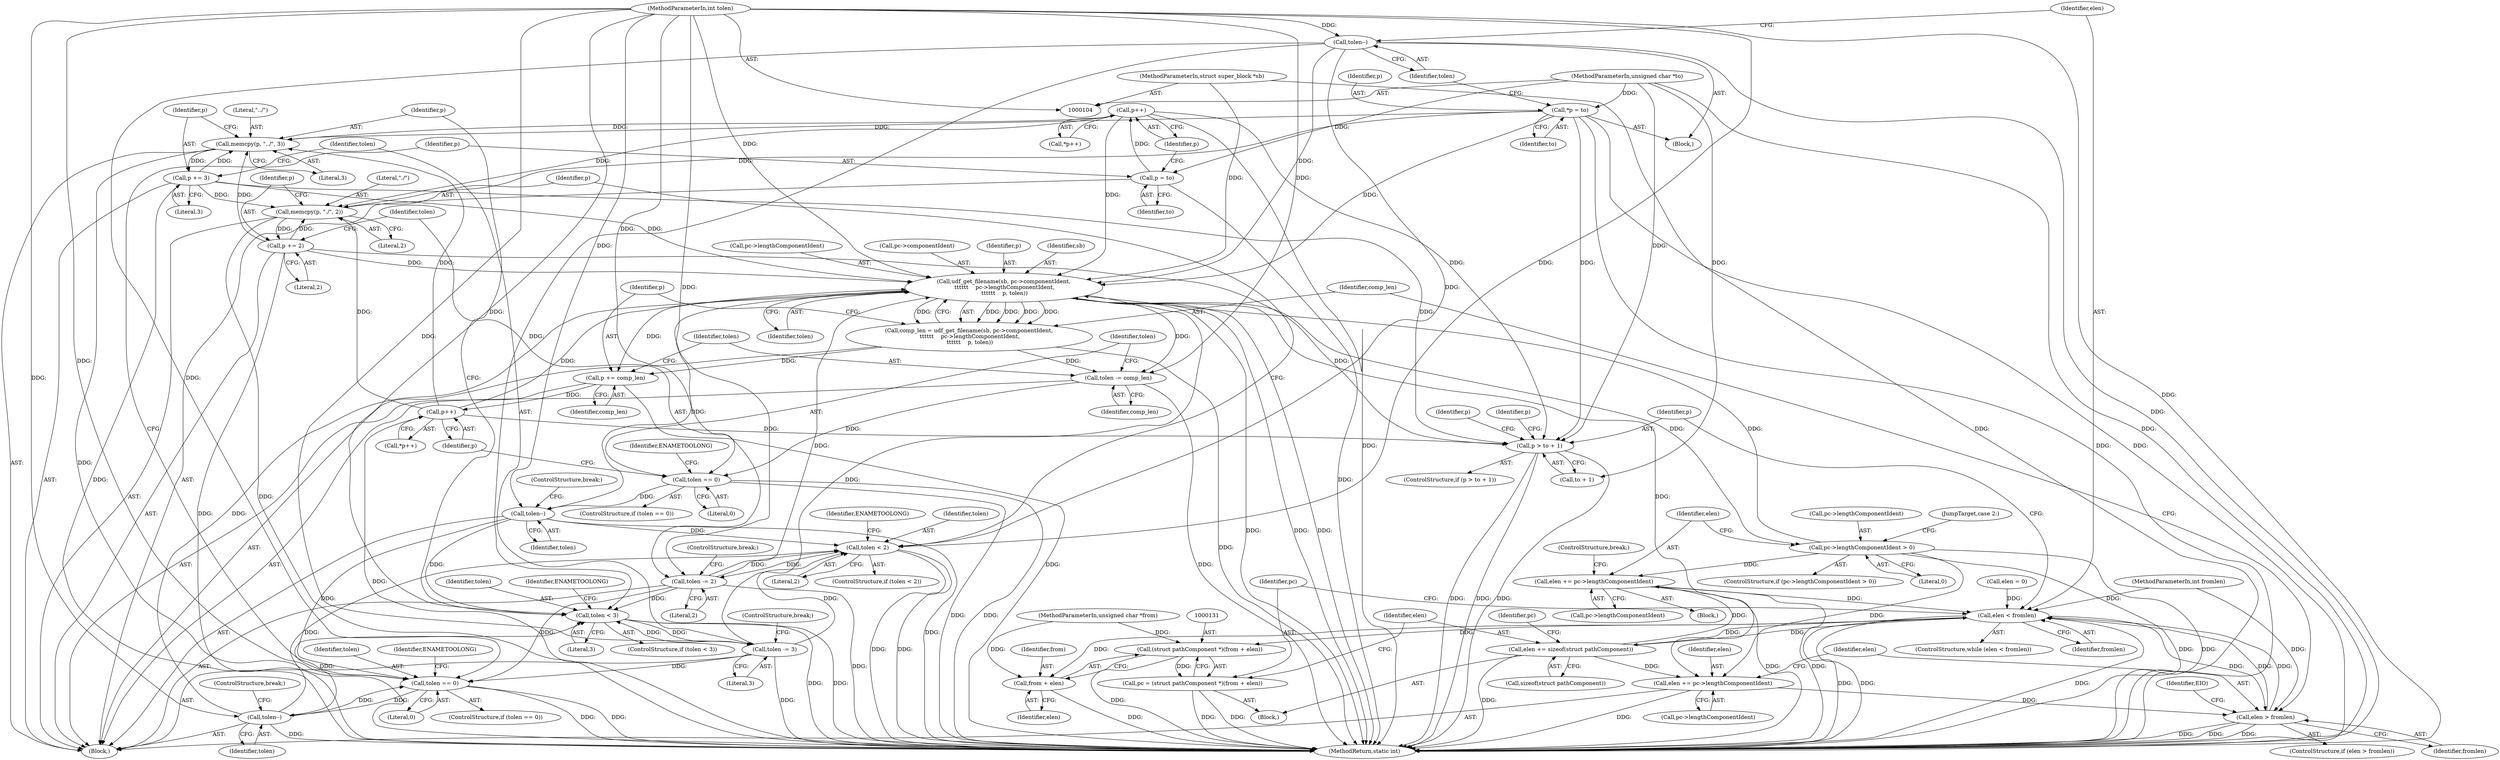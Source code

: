 digraph "0_linux_e237ec37ec154564f8690c5bd1795339955eeef9@API" {
"1000185" [label="(Call,memcpy(p, \"../\", 3))"];
"1000171" [label="(Call,p++)"];
"1000166" [label="(Call,p = to)"];
"1000108" [label="(MethodParameterIn,unsigned char *to)"];
"1000208" [label="(Call,p += 2)"];
"1000204" [label="(Call,memcpy(p, \"./\", 2))"];
"1000189" [label="(Call,p += 3)"];
"1000185" [label="(Call,memcpy(p, \"../\", 3))"];
"1000255" [label="(Call,p++)"];
"1000240" [label="(Call,p += comp_len)"];
"1000228" [label="(Call,comp_len = udf_get_filename(sb, pc->componentIdent,\n \t\t\t\t\t\t    pc->lengthComponentIdent,\n \t\t\t\t\t\t    p, tolen))"];
"1000230" [label="(Call,udf_get_filename(sb, pc->componentIdent,\n \t\t\t\t\t\t    pc->lengthComponentIdent,\n \t\t\t\t\t\t    p, tolen))"];
"1000105" [label="(MethodParameterIn,struct super_block *sb)"];
"1000146" [label="(Call,pc->lengthComponentIdent > 0)"];
"1000118" [label="(Call,*p = to)"];
"1000258" [label="(Call,tolen--)"];
"1000247" [label="(Call,tolen == 0)"];
"1000243" [label="(Call,tolen -= comp_len)"];
"1000109" [label="(MethodParameterIn,int tolen)"];
"1000211" [label="(Call,tolen -= 2)"];
"1000198" [label="(Call,tolen < 2)"];
"1000192" [label="(Call,tolen -= 3)"];
"1000179" [label="(Call,tolen < 3)"];
"1000121" [label="(Call,tolen--)"];
"1000174" [label="(Call,tolen--)"];
"1000160" [label="(Call,tolen == 0)"];
"1000152" [label="(Call,elen += pc->lengthComponentIdent)"];
"1000124" [label="(Call,elen < fromlen)"];
"1000130" [label="(Call,(struct pathComponent *)(from + elen))"];
"1000128" [label="(Call,pc = (struct pathComponent *)(from + elen))"];
"1000132" [label="(Call,from + elen)"];
"1000135" [label="(Call,elen += sizeof(struct pathComponent))"];
"1000216" [label="(Call,elen += pc->lengthComponentIdent)"];
"1000222" [label="(Call,elen > fromlen)"];
"1000262" [label="(Call,p > to + 1)"];
"1000281" [label="(MethodReturn,static int)"];
"1000244" [label="(Identifier,tolen)"];
"1000246" [label="(ControlStructure,if (tolen == 0))"];
"1000249" [label="(Literal,0)"];
"1000195" [label="(ControlStructure,break;)"];
"1000228" [label="(Call,comp_len = udf_get_filename(sb, pc->componentIdent,\n \t\t\t\t\t\t    pc->lengthComponentIdent,\n \t\t\t\t\t\t    p, tolen))"];
"1000180" [label="(Identifier,tolen)"];
"1000175" [label="(Identifier,tolen)"];
"1000105" [label="(MethodParameterIn,struct super_block *sb)"];
"1000153" [label="(Identifier,elen)"];
"1000235" [label="(Call,pc->lengthComponentIdent)"];
"1000123" [label="(ControlStructure,while (elen < fromlen))"];
"1000258" [label="(Call,tolen--)"];
"1000150" [label="(Literal,0)"];
"1000216" [label="(Call,elen += pc->lengthComponentIdent)"];
"1000192" [label="(Call,tolen -= 3)"];
"1000239" [label="(Identifier,tolen)"];
"1000106" [label="(MethodParameterIn,unsigned char *from)"];
"1000198" [label="(Call,tolen < 2)"];
"1000145" [label="(ControlStructure,if (pc->lengthComponentIdent > 0))"];
"1000276" [label="(Identifier,p)"];
"1000193" [label="(Identifier,tolen)"];
"1000189" [label="(Call,p += 3)"];
"1000241" [label="(Identifier,p)"];
"1000212" [label="(Identifier,tolen)"];
"1000217" [label="(Identifier,elen)"];
"1000166" [label="(Call,p = to)"];
"1000181" [label="(Literal,3)"];
"1000121" [label="(Call,tolen--)"];
"1000213" [label="(Literal,2)"];
"1000194" [label="(Literal,3)"];
"1000210" [label="(Literal,2)"];
"1000259" [label="(Identifier,tolen)"];
"1000141" [label="(Identifier,pc)"];
"1000162" [label="(Literal,0)"];
"1000108" [label="(MethodParameterIn,unsigned char *to)"];
"1000242" [label="(Identifier,comp_len)"];
"1000118" [label="(Call,*p = to)"];
"1000261" [label="(ControlStructure,if (p > to + 1))"];
"1000203" [label="(Identifier,ENAMETOOLONG)"];
"1000135" [label="(Call,elen += sizeof(struct pathComponent))"];
"1000176" [label="(ControlStructure,break;)"];
"1000129" [label="(Identifier,pc)"];
"1000147" [label="(Call,pc->lengthComponentIdent)"];
"1000232" [label="(Call,pc->componentIdent)"];
"1000209" [label="(Identifier,p)"];
"1000240" [label="(Call,p += comp_len)"];
"1000185" [label="(Call,memcpy(p, \"../\", 3))"];
"1000222" [label="(Call,elen > fromlen)"];
"1000260" [label="(ControlStructure,break;)"];
"1000229" [label="(Identifier,comp_len)"];
"1000252" [label="(Identifier,ENAMETOOLONG)"];
"1000134" [label="(Identifier,elen)"];
"1000128" [label="(Call,pc = (struct pathComponent *)(from + elen))"];
"1000152" [label="(Call,elen += pc->lengthComponentIdent)"];
"1000207" [label="(Literal,2)"];
"1000238" [label="(Identifier,p)"];
"1000126" [label="(Identifier,fromlen)"];
"1000199" [label="(Identifier,tolen)"];
"1000263" [label="(Identifier,p)"];
"1000132" [label="(Call,from + elen)"];
"1000158" [label="(JumpTarget,case 2:)"];
"1000214" [label="(ControlStructure,break;)"];
"1000137" [label="(Call,sizeof(struct pathComponent))"];
"1000204" [label="(Call,memcpy(p, \"./\", 2))"];
"1000269" [label="(Identifier,p)"];
"1000191" [label="(Literal,3)"];
"1000171" [label="(Call,p++)"];
"1000255" [label="(Call,p++)"];
"1000188" [label="(Literal,3)"];
"1000256" [label="(Identifier,p)"];
"1000143" [label="(Block,)"];
"1000262" [label="(Call,p > to + 1)"];
"1000154" [label="(Call,pc->lengthComponentIdent)"];
"1000119" [label="(Identifier,p)"];
"1000110" [label="(Block,)"];
"1000170" [label="(Call,*p++)"];
"1000223" [label="(Identifier,elen)"];
"1000151" [label="(Block,)"];
"1000113" [label="(Call,elen = 0)"];
"1000206" [label="(Literal,\"./\")"];
"1000254" [label="(Call,*p++)"];
"1000165" [label="(Identifier,ENAMETOOLONG)"];
"1000107" [label="(MethodParameterIn,int fromlen)"];
"1000211" [label="(Call,tolen -= 2)"];
"1000197" [label="(ControlStructure,if (tolen < 2))"];
"1000122" [label="(Identifier,tolen)"];
"1000187" [label="(Literal,\"../\")"];
"1000231" [label="(Identifier,sb)"];
"1000167" [label="(Identifier,p)"];
"1000248" [label="(Identifier,tolen)"];
"1000127" [label="(Block,)"];
"1000146" [label="(Call,pc->lengthComponentIdent > 0)"];
"1000243" [label="(Call,tolen -= comp_len)"];
"1000109" [label="(MethodParameterIn,int tolen)"];
"1000190" [label="(Identifier,p)"];
"1000124" [label="(Call,elen < fromlen)"];
"1000157" [label="(ControlStructure,break;)"];
"1000200" [label="(Literal,2)"];
"1000168" [label="(Identifier,to)"];
"1000227" [label="(Identifier,EIO)"];
"1000186" [label="(Identifier,p)"];
"1000136" [label="(Identifier,elen)"];
"1000161" [label="(Identifier,tolen)"];
"1000160" [label="(Call,tolen == 0)"];
"1000174" [label="(Call,tolen--)"];
"1000133" [label="(Identifier,from)"];
"1000230" [label="(Call,udf_get_filename(sb, pc->componentIdent,\n \t\t\t\t\t\t    pc->lengthComponentIdent,\n \t\t\t\t\t\t    p, tolen))"];
"1000221" [label="(ControlStructure,if (elen > fromlen))"];
"1000184" [label="(Identifier,ENAMETOOLONG)"];
"1000178" [label="(ControlStructure,if (tolen < 3))"];
"1000125" [label="(Identifier,elen)"];
"1000120" [label="(Identifier,to)"];
"1000247" [label="(Call,tolen == 0)"];
"1000224" [label="(Identifier,fromlen)"];
"1000264" [label="(Call,to + 1)"];
"1000130" [label="(Call,(struct pathComponent *)(from + elen))"];
"1000159" [label="(ControlStructure,if (tolen == 0))"];
"1000245" [label="(Identifier,comp_len)"];
"1000208" [label="(Call,p += 2)"];
"1000218" [label="(Call,pc->lengthComponentIdent)"];
"1000179" [label="(Call,tolen < 3)"];
"1000205" [label="(Identifier,p)"];
"1000172" [label="(Identifier,p)"];
"1000185" -> "1000143"  [label="AST: "];
"1000185" -> "1000188"  [label="CFG: "];
"1000186" -> "1000185"  [label="AST: "];
"1000187" -> "1000185"  [label="AST: "];
"1000188" -> "1000185"  [label="AST: "];
"1000190" -> "1000185"  [label="CFG: "];
"1000185" -> "1000281"  [label="DDG: "];
"1000171" -> "1000185"  [label="DDG: "];
"1000208" -> "1000185"  [label="DDG: "];
"1000189" -> "1000185"  [label="DDG: "];
"1000255" -> "1000185"  [label="DDG: "];
"1000118" -> "1000185"  [label="DDG: "];
"1000185" -> "1000189"  [label="DDG: "];
"1000171" -> "1000170"  [label="AST: "];
"1000171" -> "1000172"  [label="CFG: "];
"1000172" -> "1000171"  [label="AST: "];
"1000170" -> "1000171"  [label="CFG: "];
"1000171" -> "1000281"  [label="DDG: "];
"1000166" -> "1000171"  [label="DDG: "];
"1000171" -> "1000204"  [label="DDG: "];
"1000171" -> "1000230"  [label="DDG: "];
"1000171" -> "1000262"  [label="DDG: "];
"1000166" -> "1000143"  [label="AST: "];
"1000166" -> "1000168"  [label="CFG: "];
"1000167" -> "1000166"  [label="AST: "];
"1000168" -> "1000166"  [label="AST: "];
"1000172" -> "1000166"  [label="CFG: "];
"1000166" -> "1000281"  [label="DDG: "];
"1000108" -> "1000166"  [label="DDG: "];
"1000108" -> "1000104"  [label="AST: "];
"1000108" -> "1000281"  [label="DDG: "];
"1000108" -> "1000118"  [label="DDG: "];
"1000108" -> "1000262"  [label="DDG: "];
"1000108" -> "1000264"  [label="DDG: "];
"1000208" -> "1000143"  [label="AST: "];
"1000208" -> "1000210"  [label="CFG: "];
"1000209" -> "1000208"  [label="AST: "];
"1000210" -> "1000208"  [label="AST: "];
"1000212" -> "1000208"  [label="CFG: "];
"1000208" -> "1000281"  [label="DDG: "];
"1000208" -> "1000204"  [label="DDG: "];
"1000204" -> "1000208"  [label="DDG: "];
"1000208" -> "1000230"  [label="DDG: "];
"1000208" -> "1000262"  [label="DDG: "];
"1000204" -> "1000143"  [label="AST: "];
"1000204" -> "1000207"  [label="CFG: "];
"1000205" -> "1000204"  [label="AST: "];
"1000206" -> "1000204"  [label="AST: "];
"1000207" -> "1000204"  [label="AST: "];
"1000209" -> "1000204"  [label="CFG: "];
"1000204" -> "1000281"  [label="DDG: "];
"1000189" -> "1000204"  [label="DDG: "];
"1000255" -> "1000204"  [label="DDG: "];
"1000118" -> "1000204"  [label="DDG: "];
"1000189" -> "1000143"  [label="AST: "];
"1000189" -> "1000191"  [label="CFG: "];
"1000190" -> "1000189"  [label="AST: "];
"1000191" -> "1000189"  [label="AST: "];
"1000193" -> "1000189"  [label="CFG: "];
"1000189" -> "1000281"  [label="DDG: "];
"1000189" -> "1000230"  [label="DDG: "];
"1000189" -> "1000262"  [label="DDG: "];
"1000255" -> "1000254"  [label="AST: "];
"1000255" -> "1000256"  [label="CFG: "];
"1000256" -> "1000255"  [label="AST: "];
"1000254" -> "1000255"  [label="CFG: "];
"1000255" -> "1000281"  [label="DDG: "];
"1000255" -> "1000230"  [label="DDG: "];
"1000240" -> "1000255"  [label="DDG: "];
"1000255" -> "1000262"  [label="DDG: "];
"1000240" -> "1000143"  [label="AST: "];
"1000240" -> "1000242"  [label="CFG: "];
"1000241" -> "1000240"  [label="AST: "];
"1000242" -> "1000240"  [label="AST: "];
"1000244" -> "1000240"  [label="CFG: "];
"1000240" -> "1000281"  [label="DDG: "];
"1000228" -> "1000240"  [label="DDG: "];
"1000230" -> "1000240"  [label="DDG: "];
"1000228" -> "1000143"  [label="AST: "];
"1000228" -> "1000230"  [label="CFG: "];
"1000229" -> "1000228"  [label="AST: "];
"1000230" -> "1000228"  [label="AST: "];
"1000241" -> "1000228"  [label="CFG: "];
"1000228" -> "1000281"  [label="DDG: "];
"1000230" -> "1000228"  [label="DDG: "];
"1000230" -> "1000228"  [label="DDG: "];
"1000230" -> "1000228"  [label="DDG: "];
"1000230" -> "1000228"  [label="DDG: "];
"1000230" -> "1000228"  [label="DDG: "];
"1000228" -> "1000243"  [label="DDG: "];
"1000230" -> "1000239"  [label="CFG: "];
"1000231" -> "1000230"  [label="AST: "];
"1000232" -> "1000230"  [label="AST: "];
"1000235" -> "1000230"  [label="AST: "];
"1000238" -> "1000230"  [label="AST: "];
"1000239" -> "1000230"  [label="AST: "];
"1000230" -> "1000281"  [label="DDG: "];
"1000230" -> "1000281"  [label="DDG: "];
"1000230" -> "1000281"  [label="DDG: "];
"1000230" -> "1000146"  [label="DDG: "];
"1000230" -> "1000216"  [label="DDG: "];
"1000105" -> "1000230"  [label="DDG: "];
"1000146" -> "1000230"  [label="DDG: "];
"1000118" -> "1000230"  [label="DDG: "];
"1000258" -> "1000230"  [label="DDG: "];
"1000211" -> "1000230"  [label="DDG: "];
"1000192" -> "1000230"  [label="DDG: "];
"1000121" -> "1000230"  [label="DDG: "];
"1000174" -> "1000230"  [label="DDG: "];
"1000109" -> "1000230"  [label="DDG: "];
"1000230" -> "1000243"  [label="DDG: "];
"1000105" -> "1000104"  [label="AST: "];
"1000105" -> "1000281"  [label="DDG: "];
"1000146" -> "1000145"  [label="AST: "];
"1000146" -> "1000150"  [label="CFG: "];
"1000147" -> "1000146"  [label="AST: "];
"1000150" -> "1000146"  [label="AST: "];
"1000153" -> "1000146"  [label="CFG: "];
"1000158" -> "1000146"  [label="CFG: "];
"1000146" -> "1000281"  [label="DDG: "];
"1000146" -> "1000281"  [label="DDG: "];
"1000146" -> "1000152"  [label="DDG: "];
"1000146" -> "1000216"  [label="DDG: "];
"1000118" -> "1000110"  [label="AST: "];
"1000118" -> "1000120"  [label="CFG: "];
"1000119" -> "1000118"  [label="AST: "];
"1000120" -> "1000118"  [label="AST: "];
"1000122" -> "1000118"  [label="CFG: "];
"1000118" -> "1000281"  [label="DDG: "];
"1000118" -> "1000281"  [label="DDG: "];
"1000118" -> "1000262"  [label="DDG: "];
"1000258" -> "1000143"  [label="AST: "];
"1000258" -> "1000259"  [label="CFG: "];
"1000259" -> "1000258"  [label="AST: "];
"1000260" -> "1000258"  [label="CFG: "];
"1000258" -> "1000281"  [label="DDG: "];
"1000258" -> "1000160"  [label="DDG: "];
"1000258" -> "1000179"  [label="DDG: "];
"1000258" -> "1000198"  [label="DDG: "];
"1000247" -> "1000258"  [label="DDG: "];
"1000109" -> "1000258"  [label="DDG: "];
"1000247" -> "1000246"  [label="AST: "];
"1000247" -> "1000249"  [label="CFG: "];
"1000248" -> "1000247"  [label="AST: "];
"1000249" -> "1000247"  [label="AST: "];
"1000252" -> "1000247"  [label="CFG: "];
"1000256" -> "1000247"  [label="CFG: "];
"1000247" -> "1000281"  [label="DDG: "];
"1000247" -> "1000281"  [label="DDG: "];
"1000243" -> "1000247"  [label="DDG: "];
"1000109" -> "1000247"  [label="DDG: "];
"1000243" -> "1000143"  [label="AST: "];
"1000243" -> "1000245"  [label="CFG: "];
"1000244" -> "1000243"  [label="AST: "];
"1000245" -> "1000243"  [label="AST: "];
"1000248" -> "1000243"  [label="CFG: "];
"1000243" -> "1000281"  [label="DDG: "];
"1000109" -> "1000243"  [label="DDG: "];
"1000109" -> "1000104"  [label="AST: "];
"1000109" -> "1000281"  [label="DDG: "];
"1000109" -> "1000121"  [label="DDG: "];
"1000109" -> "1000160"  [label="DDG: "];
"1000109" -> "1000174"  [label="DDG: "];
"1000109" -> "1000179"  [label="DDG: "];
"1000109" -> "1000192"  [label="DDG: "];
"1000109" -> "1000198"  [label="DDG: "];
"1000109" -> "1000211"  [label="DDG: "];
"1000211" -> "1000143"  [label="AST: "];
"1000211" -> "1000213"  [label="CFG: "];
"1000212" -> "1000211"  [label="AST: "];
"1000213" -> "1000211"  [label="AST: "];
"1000214" -> "1000211"  [label="CFG: "];
"1000211" -> "1000281"  [label="DDG: "];
"1000211" -> "1000160"  [label="DDG: "];
"1000211" -> "1000179"  [label="DDG: "];
"1000211" -> "1000198"  [label="DDG: "];
"1000198" -> "1000211"  [label="DDG: "];
"1000198" -> "1000197"  [label="AST: "];
"1000198" -> "1000200"  [label="CFG: "];
"1000199" -> "1000198"  [label="AST: "];
"1000200" -> "1000198"  [label="AST: "];
"1000203" -> "1000198"  [label="CFG: "];
"1000205" -> "1000198"  [label="CFG: "];
"1000198" -> "1000281"  [label="DDG: "];
"1000198" -> "1000281"  [label="DDG: "];
"1000192" -> "1000198"  [label="DDG: "];
"1000121" -> "1000198"  [label="DDG: "];
"1000174" -> "1000198"  [label="DDG: "];
"1000192" -> "1000143"  [label="AST: "];
"1000192" -> "1000194"  [label="CFG: "];
"1000193" -> "1000192"  [label="AST: "];
"1000194" -> "1000192"  [label="AST: "];
"1000195" -> "1000192"  [label="CFG: "];
"1000192" -> "1000281"  [label="DDG: "];
"1000192" -> "1000160"  [label="DDG: "];
"1000192" -> "1000179"  [label="DDG: "];
"1000179" -> "1000192"  [label="DDG: "];
"1000179" -> "1000178"  [label="AST: "];
"1000179" -> "1000181"  [label="CFG: "];
"1000180" -> "1000179"  [label="AST: "];
"1000181" -> "1000179"  [label="AST: "];
"1000184" -> "1000179"  [label="CFG: "];
"1000186" -> "1000179"  [label="CFG: "];
"1000179" -> "1000281"  [label="DDG: "];
"1000179" -> "1000281"  [label="DDG: "];
"1000121" -> "1000179"  [label="DDG: "];
"1000174" -> "1000179"  [label="DDG: "];
"1000121" -> "1000110"  [label="AST: "];
"1000121" -> "1000122"  [label="CFG: "];
"1000122" -> "1000121"  [label="AST: "];
"1000125" -> "1000121"  [label="CFG: "];
"1000121" -> "1000281"  [label="DDG: "];
"1000121" -> "1000160"  [label="DDG: "];
"1000174" -> "1000143"  [label="AST: "];
"1000174" -> "1000175"  [label="CFG: "];
"1000175" -> "1000174"  [label="AST: "];
"1000176" -> "1000174"  [label="CFG: "];
"1000174" -> "1000281"  [label="DDG: "];
"1000174" -> "1000160"  [label="DDG: "];
"1000160" -> "1000174"  [label="DDG: "];
"1000160" -> "1000159"  [label="AST: "];
"1000160" -> "1000162"  [label="CFG: "];
"1000161" -> "1000160"  [label="AST: "];
"1000162" -> "1000160"  [label="AST: "];
"1000165" -> "1000160"  [label="CFG: "];
"1000167" -> "1000160"  [label="CFG: "];
"1000160" -> "1000281"  [label="DDG: "];
"1000160" -> "1000281"  [label="DDG: "];
"1000152" -> "1000151"  [label="AST: "];
"1000152" -> "1000154"  [label="CFG: "];
"1000153" -> "1000152"  [label="AST: "];
"1000154" -> "1000152"  [label="AST: "];
"1000157" -> "1000152"  [label="CFG: "];
"1000152" -> "1000281"  [label="DDG: "];
"1000152" -> "1000281"  [label="DDG: "];
"1000152" -> "1000124"  [label="DDG: "];
"1000135" -> "1000152"  [label="DDG: "];
"1000124" -> "1000123"  [label="AST: "];
"1000124" -> "1000126"  [label="CFG: "];
"1000125" -> "1000124"  [label="AST: "];
"1000126" -> "1000124"  [label="AST: "];
"1000129" -> "1000124"  [label="CFG: "];
"1000263" -> "1000124"  [label="CFG: "];
"1000124" -> "1000281"  [label="DDG: "];
"1000124" -> "1000281"  [label="DDG: "];
"1000124" -> "1000281"  [label="DDG: "];
"1000222" -> "1000124"  [label="DDG: "];
"1000222" -> "1000124"  [label="DDG: "];
"1000113" -> "1000124"  [label="DDG: "];
"1000135" -> "1000124"  [label="DDG: "];
"1000107" -> "1000124"  [label="DDG: "];
"1000124" -> "1000130"  [label="DDG: "];
"1000124" -> "1000132"  [label="DDG: "];
"1000124" -> "1000135"  [label="DDG: "];
"1000124" -> "1000222"  [label="DDG: "];
"1000130" -> "1000128"  [label="AST: "];
"1000130" -> "1000132"  [label="CFG: "];
"1000131" -> "1000130"  [label="AST: "];
"1000132" -> "1000130"  [label="AST: "];
"1000128" -> "1000130"  [label="CFG: "];
"1000130" -> "1000281"  [label="DDG: "];
"1000130" -> "1000128"  [label="DDG: "];
"1000106" -> "1000130"  [label="DDG: "];
"1000128" -> "1000127"  [label="AST: "];
"1000129" -> "1000128"  [label="AST: "];
"1000136" -> "1000128"  [label="CFG: "];
"1000128" -> "1000281"  [label="DDG: "];
"1000128" -> "1000281"  [label="DDG: "];
"1000132" -> "1000134"  [label="CFG: "];
"1000133" -> "1000132"  [label="AST: "];
"1000134" -> "1000132"  [label="AST: "];
"1000132" -> "1000281"  [label="DDG: "];
"1000106" -> "1000132"  [label="DDG: "];
"1000135" -> "1000127"  [label="AST: "];
"1000135" -> "1000137"  [label="CFG: "];
"1000136" -> "1000135"  [label="AST: "];
"1000137" -> "1000135"  [label="AST: "];
"1000141" -> "1000135"  [label="CFG: "];
"1000135" -> "1000281"  [label="DDG: "];
"1000135" -> "1000216"  [label="DDG: "];
"1000216" -> "1000143"  [label="AST: "];
"1000216" -> "1000218"  [label="CFG: "];
"1000217" -> "1000216"  [label="AST: "];
"1000218" -> "1000216"  [label="AST: "];
"1000223" -> "1000216"  [label="CFG: "];
"1000216" -> "1000281"  [label="DDG: "];
"1000216" -> "1000222"  [label="DDG: "];
"1000222" -> "1000221"  [label="AST: "];
"1000222" -> "1000224"  [label="CFG: "];
"1000223" -> "1000222"  [label="AST: "];
"1000224" -> "1000222"  [label="AST: "];
"1000227" -> "1000222"  [label="CFG: "];
"1000229" -> "1000222"  [label="CFG: "];
"1000222" -> "1000281"  [label="DDG: "];
"1000222" -> "1000281"  [label="DDG: "];
"1000222" -> "1000281"  [label="DDG: "];
"1000107" -> "1000222"  [label="DDG: "];
"1000262" -> "1000261"  [label="AST: "];
"1000262" -> "1000264"  [label="CFG: "];
"1000263" -> "1000262"  [label="AST: "];
"1000264" -> "1000262"  [label="AST: "];
"1000269" -> "1000262"  [label="CFG: "];
"1000276" -> "1000262"  [label="CFG: "];
"1000262" -> "1000281"  [label="DDG: "];
"1000262" -> "1000281"  [label="DDG: "];
"1000262" -> "1000281"  [label="DDG: "];
}
